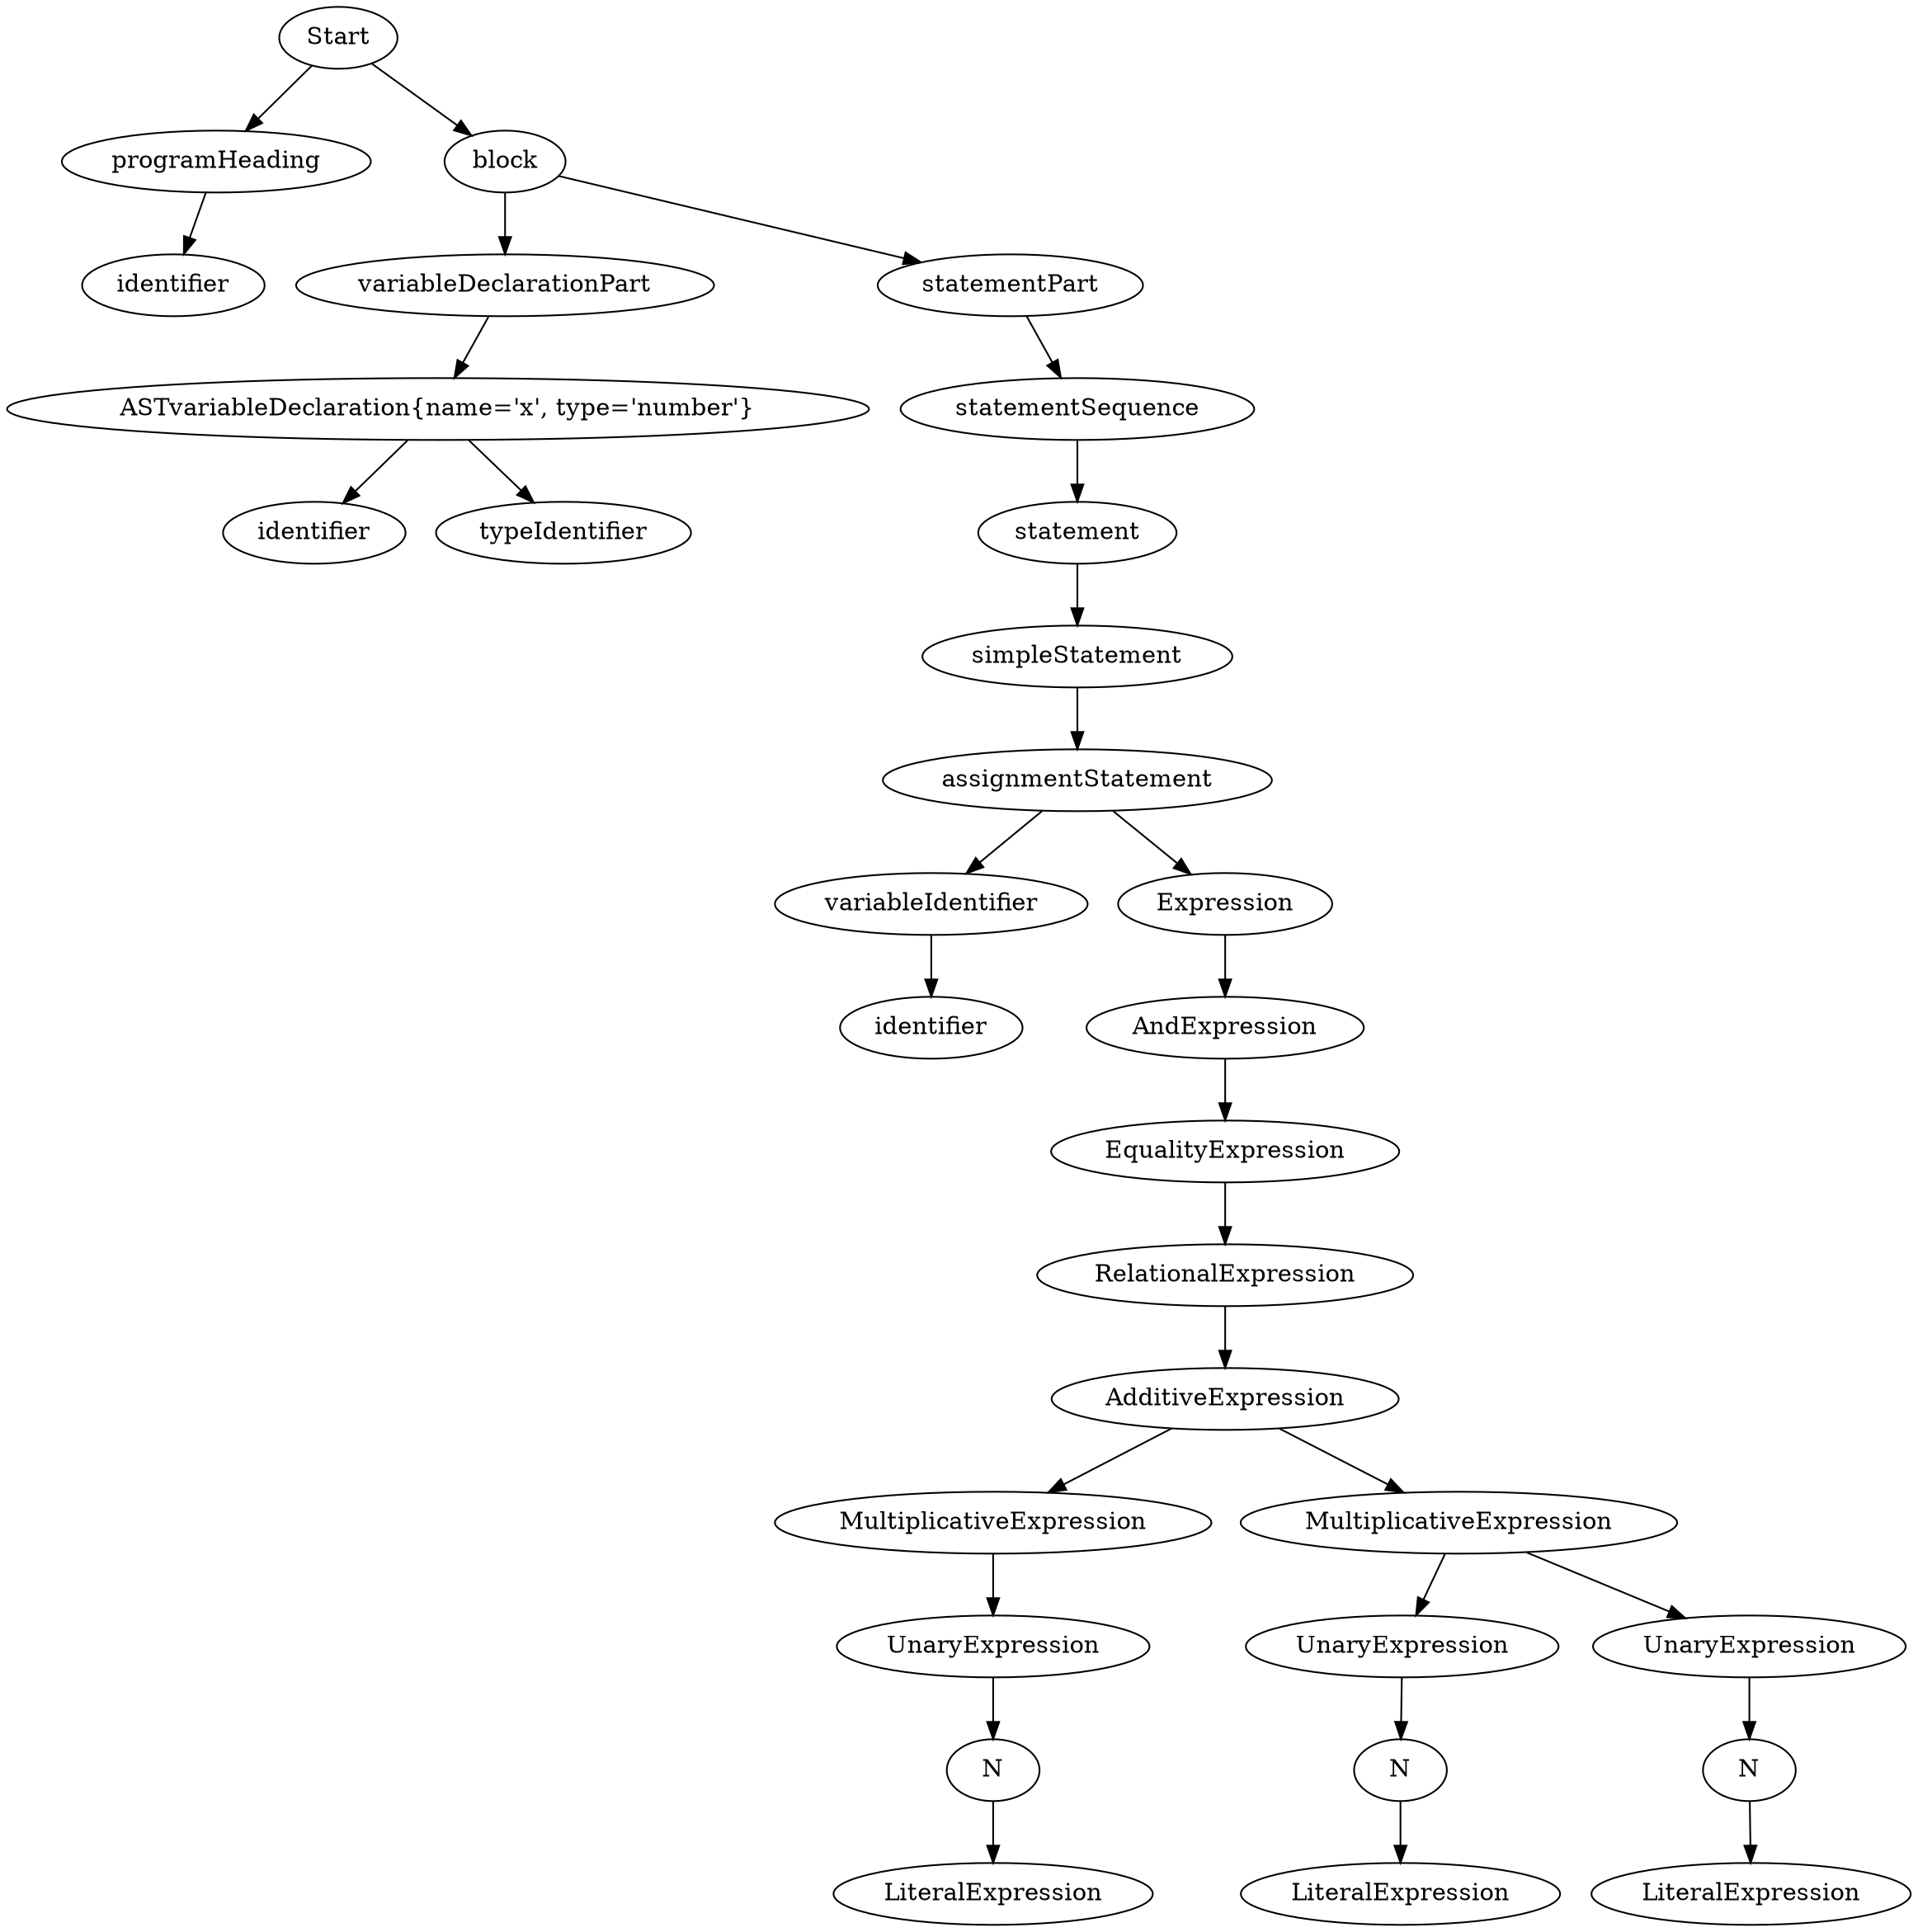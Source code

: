digraph ASTGraph {
  Node1528902577 [label="Start"];
  Node1927950199 [label="programHeading"];
  Node1528902577 -> Node1927950199;
  Node868693306 [label="identifier"];
  Node1927950199 -> Node868693306;
  Node1746572565 [label="block"];
  Node1528902577 -> Node1746572565;
  Node989110044 [label="variableDeclarationPart"];
  Node1746572565 -> Node989110044;
  Node424058530 [label="ASTvariableDeclaration{name='x', type='number'}"];
  Node989110044 -> Node424058530;
  Node931919113 [label="identifier"];
  Node424058530 -> Node931919113;
  Node1607521710 [label="typeIdentifier"];
  Node424058530 -> Node1607521710;
  Node764977973 [label="statementPart"];
  Node1746572565 -> Node764977973;
  Node381259350 [label="statementSequence"];
  Node764977973 -> Node381259350;
  Node2129789493 [label="statement"];
  Node381259350 -> Node2129789493;
  Node668386784 [label="simpleStatement"];
  Node2129789493 -> Node668386784;
  Node1329552164 [label="assignmentStatement"];
  Node668386784 -> Node1329552164;
  Node363771819 [label="variableIdentifier"];
  Node1329552164 -> Node363771819;
  Node2065951873 [label="identifier"];
  Node363771819 -> Node2065951873;
  Node1791741888 [label="Expression"];
  Node1329552164 -> Node1791741888;
  Node1595428806 [label="AndExpression"];
  Node1791741888 -> Node1595428806;
  Node1072408673 [label="EqualityExpression"];
  Node1595428806 -> Node1072408673;
  Node1531448569 [label="RelationalExpression"];
  Node1072408673 -> Node1531448569;
  Node1867083167 [label="AdditiveExpression"];
  Node1531448569 -> Node1867083167;
  Node1915910607 [label="MultiplicativeExpression"];
  Node1867083167 -> Node1915910607;
  Node284720968 [label="UnaryExpression"];
  Node1915910607 -> Node284720968;
  Node189568618 [label="N"];
  Node284720968 -> Node189568618;
  Node793589513 [label="LiteralExpression"];
  Node189568618 -> Node793589513;
  Node1313922862 [label="MultiplicativeExpression"];
  Node1867083167 -> Node1313922862;
  Node495053715 [label="UnaryExpression"];
  Node1313922862 -> Node495053715;
  Node1922154895 [label="N"];
  Node495053715 -> Node1922154895;
  Node883049899 [label="LiteralExpression"];
  Node1922154895 -> Node883049899;
  Node2093176254 [label="UnaryExpression"];
  Node1313922862 -> Node2093176254;
  Node1854731462 [label="N"];
  Node2093176254 -> Node1854731462;
  Node317574433 [label="LiteralExpression"];
  Node1854731462 -> Node317574433;
}